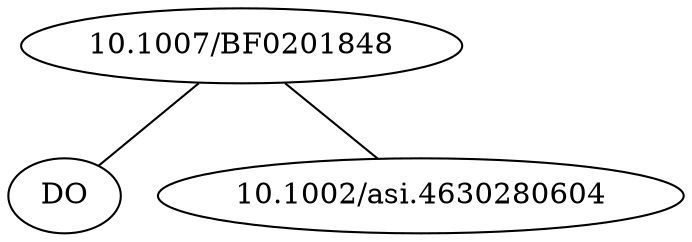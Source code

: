 strict graph mind_map227 {
	"10.1007/BF0201848" -- DO
	"10.1007/BF0201848" -- "10.1002/asi.4630280604"
}
